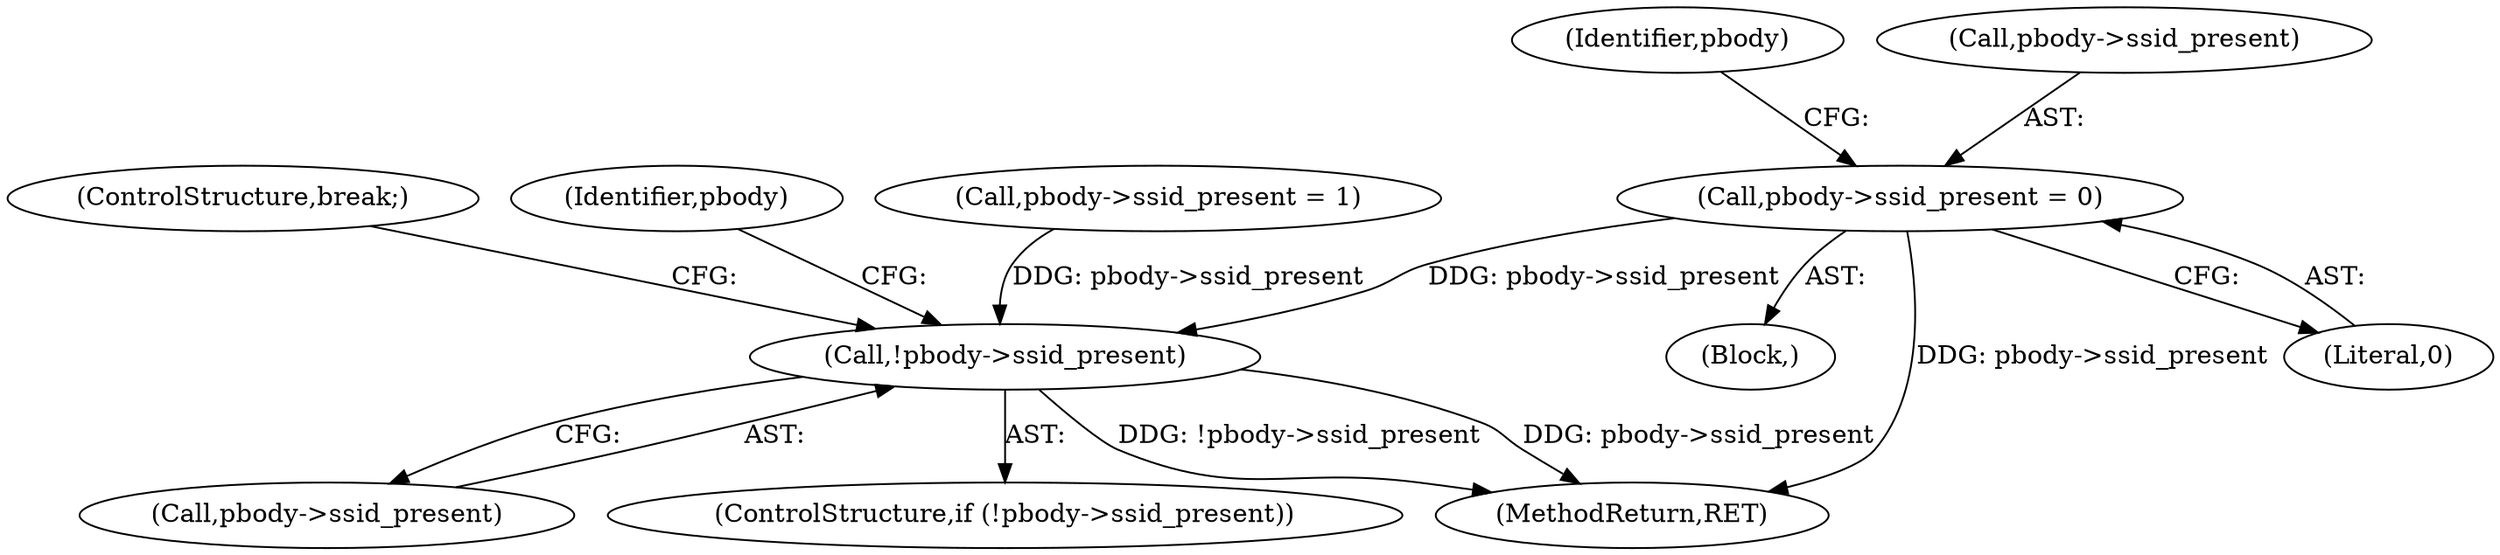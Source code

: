 digraph "0_tcpdump_5edf405d7ed9fc92f4f43e8a3d44baa4c6387562@pointer" {
"1000129" [label="(Call,pbody->ssid_present = 0)"];
"1000294" [label="(Call,!pbody->ssid_present)"];
"1000129" [label="(Call,pbody->ssid_present = 0)"];
"1000309" [label="(ControlStructure,break;)"];
"1000301" [label="(Identifier,pbody)"];
"1000294" [label="(Call,!pbody->ssid_present)"];
"1000295" [label="(Call,pbody->ssid_present)"];
"1000136" [label="(Identifier,pbody)"];
"1000304" [label="(Call,pbody->ssid_present = 1)"];
"1000293" [label="(ControlStructure,if (!pbody->ssid_present))"];
"1000130" [label="(Call,pbody->ssid_present)"];
"1000116" [label="(Block,)"];
"1000764" [label="(MethodReturn,RET)"];
"1000133" [label="(Literal,0)"];
"1000129" -> "1000116"  [label="AST: "];
"1000129" -> "1000133"  [label="CFG: "];
"1000130" -> "1000129"  [label="AST: "];
"1000133" -> "1000129"  [label="AST: "];
"1000136" -> "1000129"  [label="CFG: "];
"1000129" -> "1000764"  [label="DDG: pbody->ssid_present"];
"1000129" -> "1000294"  [label="DDG: pbody->ssid_present"];
"1000294" -> "1000293"  [label="AST: "];
"1000294" -> "1000295"  [label="CFG: "];
"1000295" -> "1000294"  [label="AST: "];
"1000301" -> "1000294"  [label="CFG: "];
"1000309" -> "1000294"  [label="CFG: "];
"1000294" -> "1000764"  [label="DDG: !pbody->ssid_present"];
"1000294" -> "1000764"  [label="DDG: pbody->ssid_present"];
"1000304" -> "1000294"  [label="DDG: pbody->ssid_present"];
}
